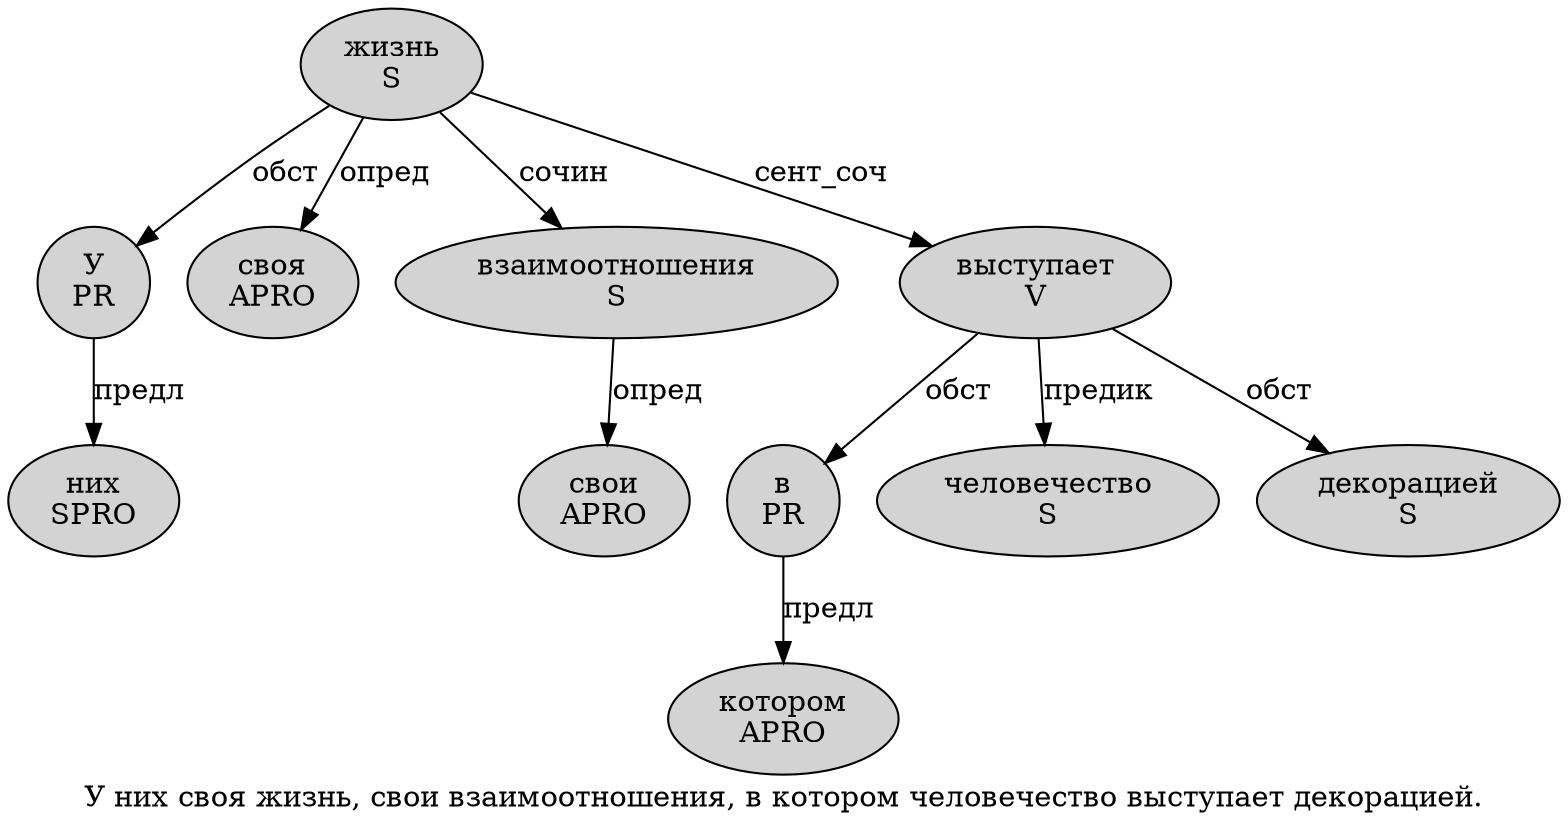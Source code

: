 digraph SENTENCE_4652 {
	graph [label="У них своя жизнь, свои взаимоотношения, в котором человечество выступает декорацией."]
	node [style=filled]
		0 [label="У
PR" color="" fillcolor=lightgray penwidth=1 shape=ellipse]
		1 [label="них
SPRO" color="" fillcolor=lightgray penwidth=1 shape=ellipse]
		2 [label="своя
APRO" color="" fillcolor=lightgray penwidth=1 shape=ellipse]
		3 [label="жизнь
S" color="" fillcolor=lightgray penwidth=1 shape=ellipse]
		5 [label="свои
APRO" color="" fillcolor=lightgray penwidth=1 shape=ellipse]
		6 [label="взаимоотношения
S" color="" fillcolor=lightgray penwidth=1 shape=ellipse]
		8 [label="в
PR" color="" fillcolor=lightgray penwidth=1 shape=ellipse]
		9 [label="котором
APRO" color="" fillcolor=lightgray penwidth=1 shape=ellipse]
		10 [label="человечество
S" color="" fillcolor=lightgray penwidth=1 shape=ellipse]
		11 [label="выступает
V" color="" fillcolor=lightgray penwidth=1 shape=ellipse]
		12 [label="декорацией
S" color="" fillcolor=lightgray penwidth=1 shape=ellipse]
			0 -> 1 [label="предл"]
			6 -> 5 [label="опред"]
			11 -> 8 [label="обст"]
			11 -> 10 [label="предик"]
			11 -> 12 [label="обст"]
			3 -> 0 [label="обст"]
			3 -> 2 [label="опред"]
			3 -> 6 [label="сочин"]
			3 -> 11 [label="сент_соч"]
			8 -> 9 [label="предл"]
}